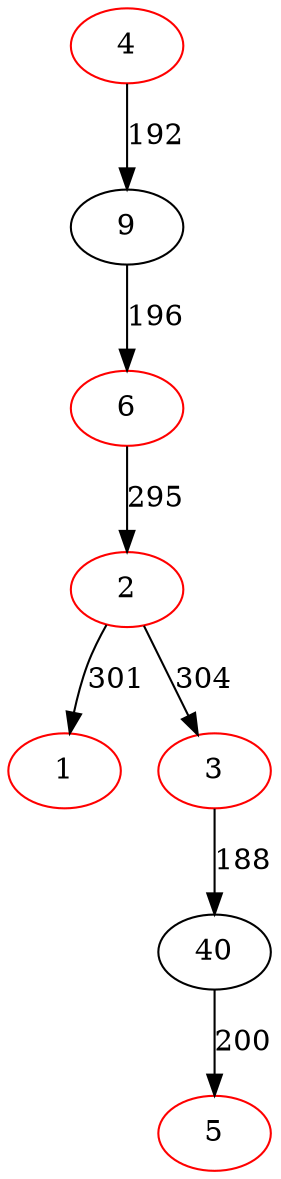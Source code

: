 digraph {
4[color=red]
9[color=black]
6[color=red]
2[color=red]
1[color=red]
2->1[label=301]
3[color=red]
40[color=black]
5[color=red]
40->5[label=200]
3->40[label=188]
2->3[label=304]
6->2[label=295]
9->6[label=196]
4->9[label=192]
}